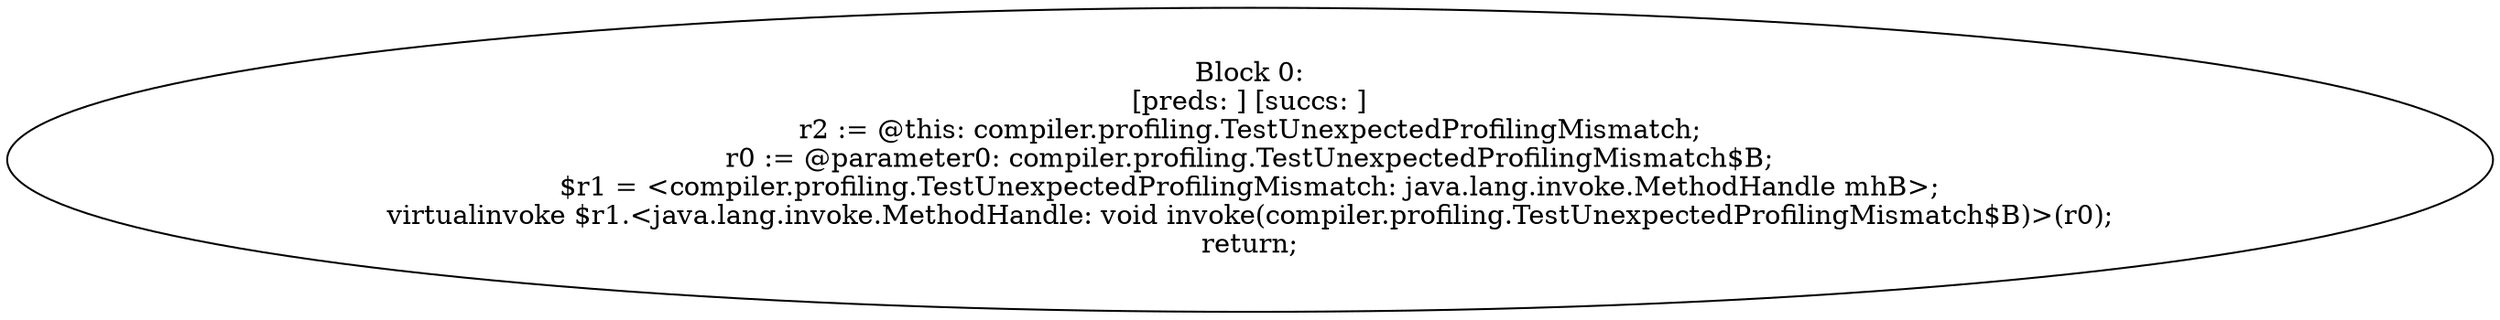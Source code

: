 digraph "unitGraph" {
    "Block 0:
[preds: ] [succs: ]
r2 := @this: compiler.profiling.TestUnexpectedProfilingMismatch;
r0 := @parameter0: compiler.profiling.TestUnexpectedProfilingMismatch$B;
$r1 = <compiler.profiling.TestUnexpectedProfilingMismatch: java.lang.invoke.MethodHandle mhB>;
virtualinvoke $r1.<java.lang.invoke.MethodHandle: void invoke(compiler.profiling.TestUnexpectedProfilingMismatch$B)>(r0);
return;
"
}
